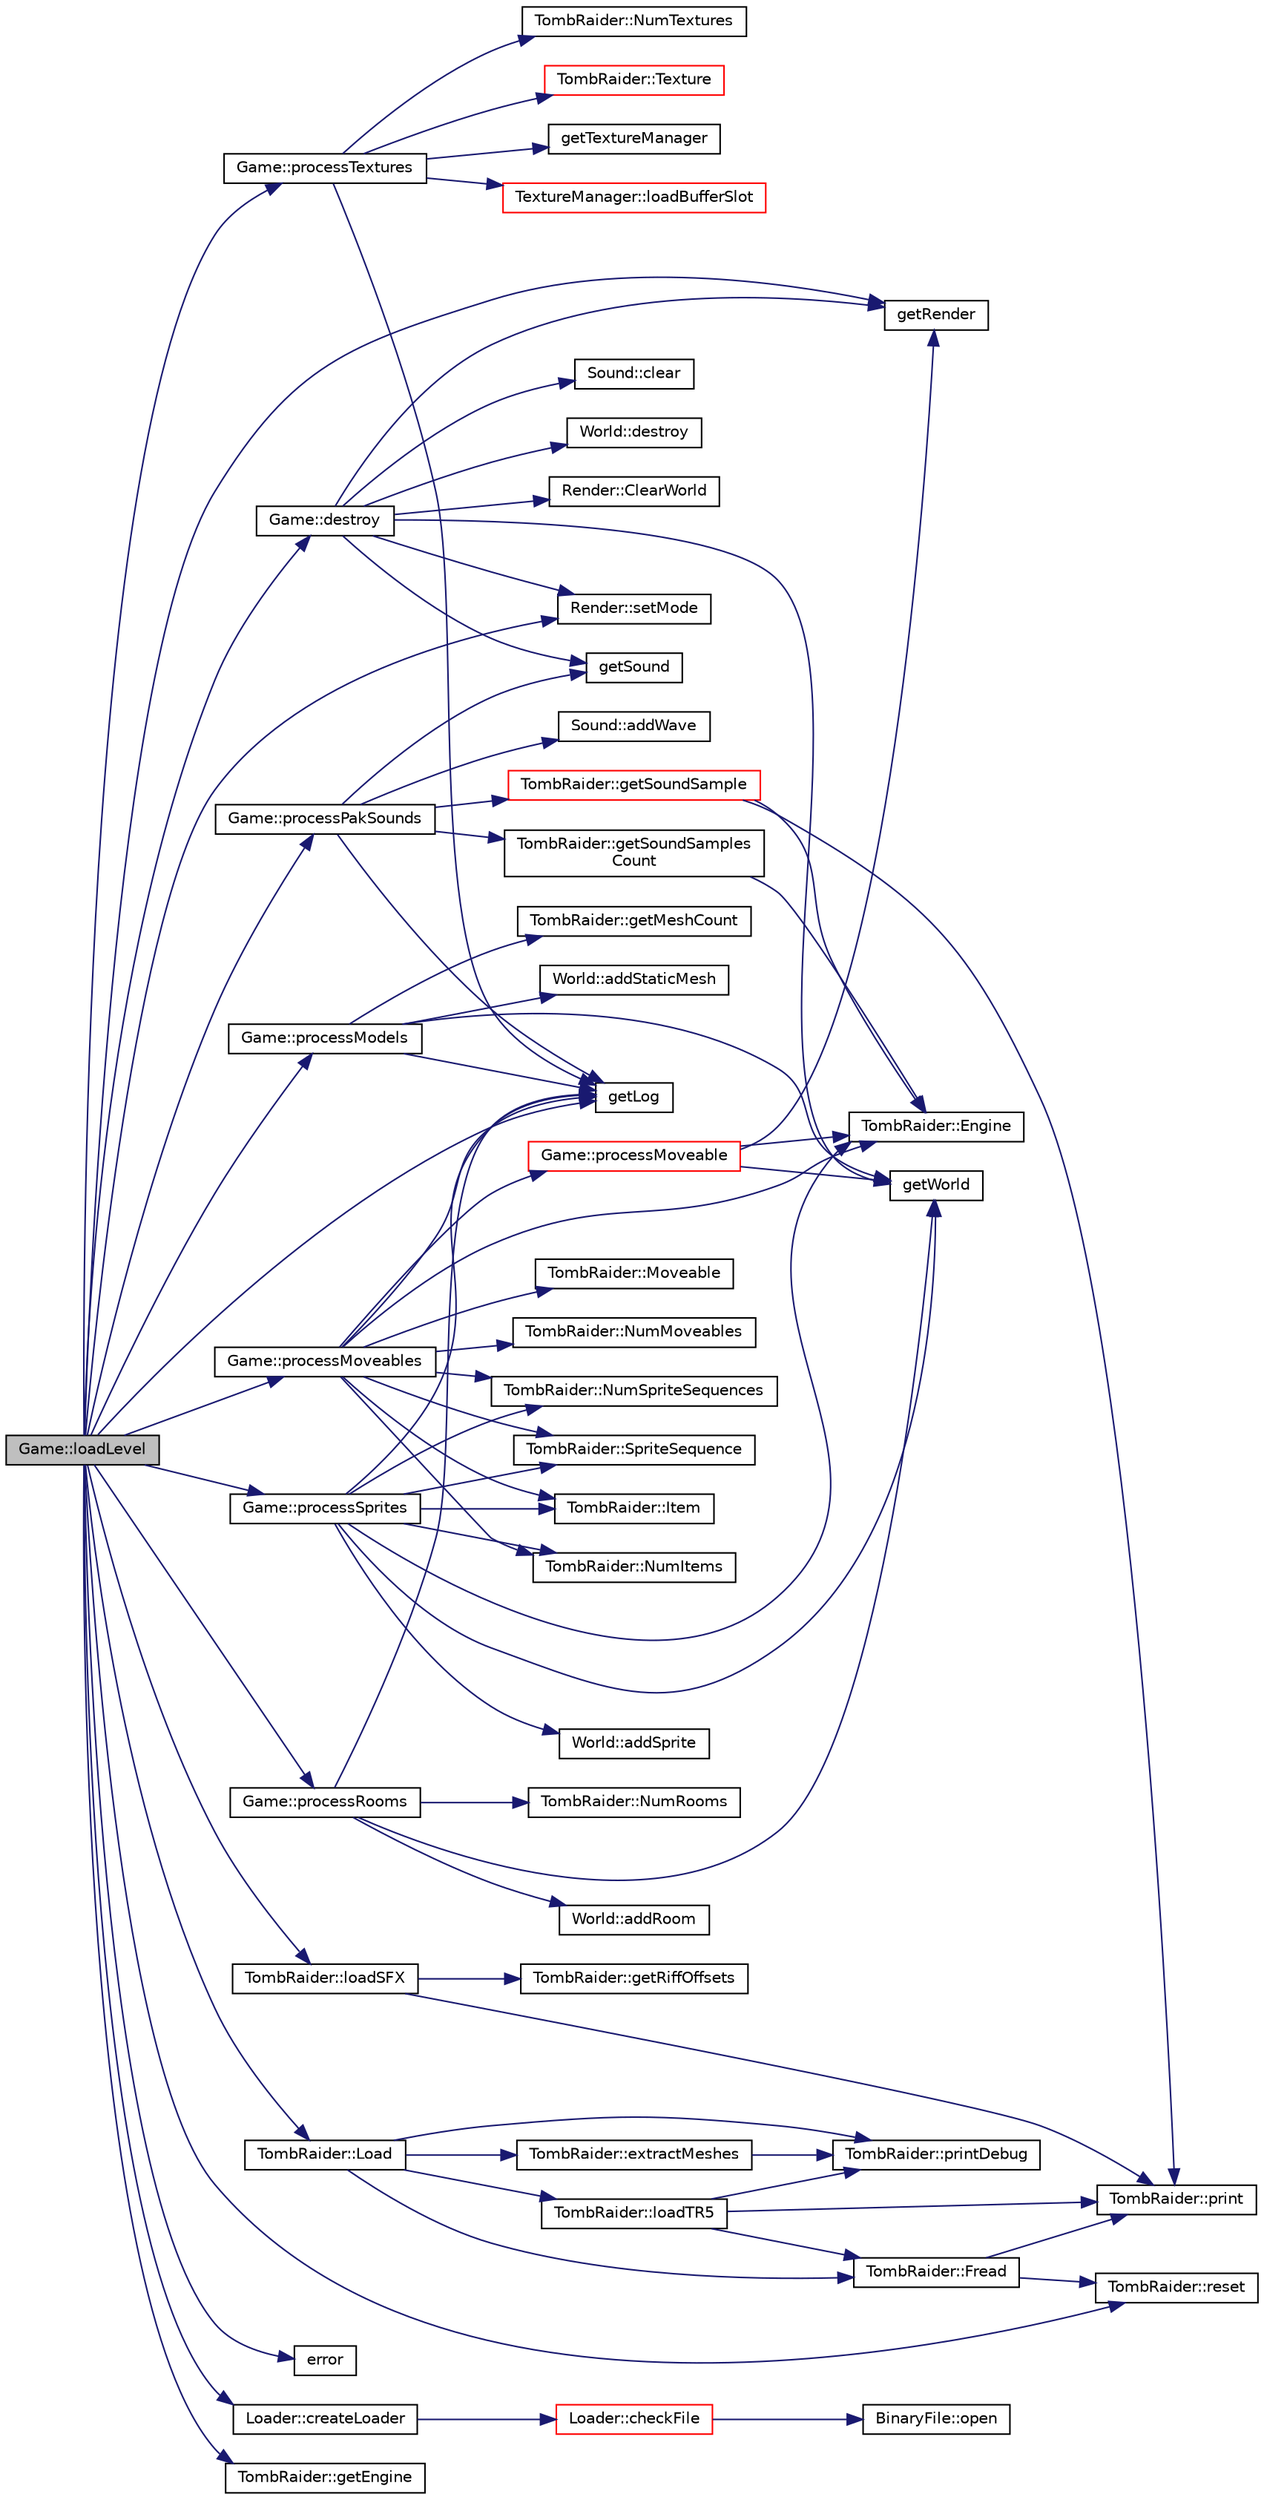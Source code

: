 digraph "Game::loadLevel"
{
 // INTERACTIVE_SVG=YES
  edge [fontname="Helvetica",fontsize="10",labelfontname="Helvetica",labelfontsize="10"];
  node [fontname="Helvetica",fontsize="10",shape=record];
  rankdir="LR";
  Node1 [label="Game::loadLevel",height=0.2,width=0.4,color="black", fillcolor="grey75", style="filled" fontcolor="black"];
  Node1 -> Node2 [color="midnightblue",fontsize="10",style="solid",fontname="Helvetica"];
  Node2 [label="Game::destroy",height=0.2,width=0.4,color="black", fillcolor="white", style="filled",URL="$class_game.html#a9896347cdc3da739d0099fbd7645b796"];
  Node2 -> Node3 [color="midnightblue",fontsize="10",style="solid",fontname="Helvetica"];
  Node3 [label="getRender",height=0.2,width=0.4,color="black", fillcolor="white", style="filled",URL="$_render_8h.html#a812cfcbdabb65847ea87dfed9fafc69d"];
  Node2 -> Node4 [color="midnightblue",fontsize="10",style="solid",fontname="Helvetica"];
  Node4 [label="Render::setMode",height=0.2,width=0.4,color="black", fillcolor="white", style="filled",URL="$class_render.html#aa18327e9b23384b3ccb939a143a4b5c2"];
  Node2 -> Node5 [color="midnightblue",fontsize="10",style="solid",fontname="Helvetica"];
  Node5 [label="getWorld",height=0.2,width=0.4,color="black", fillcolor="white", style="filled",URL="$_world_8h.html#abea1a794341f4259c16d914064e97528"];
  Node2 -> Node6 [color="midnightblue",fontsize="10",style="solid",fontname="Helvetica"];
  Node6 [label="World::destroy",height=0.2,width=0.4,color="black", fillcolor="white", style="filled",URL="$class_world.html#a02d69ed7161ba4b4cb07471eb1bf2ec9",tooltip="Clears all data in world. "];
  Node2 -> Node7 [color="midnightblue",fontsize="10",style="solid",fontname="Helvetica"];
  Node7 [label="Render::ClearWorld",height=0.2,width=0.4,color="black", fillcolor="white", style="filled",URL="$class_render.html#a6b4ecc3f447a33adbd20dd3e4b339130"];
  Node2 -> Node8 [color="midnightblue",fontsize="10",style="solid",fontname="Helvetica"];
  Node8 [label="getSound",height=0.2,width=0.4,color="black", fillcolor="white", style="filled",URL="$_sound_8h.html#a0aafbf3a7424dbaa94d85640abc6c25e"];
  Node2 -> Node9 [color="midnightblue",fontsize="10",style="solid",fontname="Helvetica"];
  Node9 [label="Sound::clear",height=0.2,width=0.4,color="black", fillcolor="white", style="filled",URL="$class_sound.html#a3703ca3354dec4de922240455987aff3",tooltip="Remove all loaded sounds. "];
  Node1 -> Node10 [color="midnightblue",fontsize="10",style="solid",fontname="Helvetica"];
  Node10 [label="getLog",height=0.2,width=0.4,color="black", fillcolor="white", style="filled",URL="$_log_8h.html#aa2f604b13755d77658307017af86624a"];
  Node1 -> Node11 [color="midnightblue",fontsize="10",style="solid",fontname="Helvetica"];
  Node11 [label="error",height=0.2,width=0.4,color="black", fillcolor="white", style="filled",URL="$commander_8c.html#a9a17d0c19f2fb4ee55752f4b6840331e"];
  Node1 -> Node12 [color="midnightblue",fontsize="10",style="solid",fontname="Helvetica"];
  Node12 [label="Loader::createLoader",height=0.2,width=0.4,color="black", fillcolor="white", style="filled",URL="$class_loader.html#aad41b5f79ead0d793c74f4d22c46ef09"];
  Node12 -> Node13 [color="midnightblue",fontsize="10",style="solid",fontname="Helvetica"];
  Node13 [label="Loader::checkFile",height=0.2,width=0.4,color="red", fillcolor="white", style="filled",URL="$class_loader.html#a446e74237994f200e445b5905f42ad32"];
  Node13 -> Node14 [color="midnightblue",fontsize="10",style="solid",fontname="Helvetica"];
  Node14 [label="BinaryFile::open",height=0.2,width=0.4,color="black", fillcolor="white", style="filled",URL="$class_binary_file.html#a04c6be604a7542dc24628052e6c56a5d"];
  Node1 -> Node15 [color="midnightblue",fontsize="10",style="solid",fontname="Helvetica"];
  Node15 [label="TombRaider::Load",height=0.2,width=0.4,color="black", fillcolor="white", style="filled",URL="$class_tomb_raider.html#ab102c2f3f6e620a7ec2845f95c4fb589",tooltip="Loads TombRaider 1-5 pak into memory and does some processing. "];
  Node15 -> Node16 [color="midnightblue",fontsize="10",style="solid",fontname="Helvetica"];
  Node16 [label="TombRaider::Fread",height=0.2,width=0.4,color="black", fillcolor="white", style="filled",URL="$class_tomb_raider.html#a1ad7e8d383c430839d106d510b5b465a"];
  Node16 -> Node17 [color="midnightblue",fontsize="10",style="solid",fontname="Helvetica"];
  Node17 [label="TombRaider::print",height=0.2,width=0.4,color="black", fillcolor="white", style="filled",URL="$class_tomb_raider.html#a0789f85ca23981025700c29214cfa8f3"];
  Node16 -> Node18 [color="midnightblue",fontsize="10",style="solid",fontname="Helvetica"];
  Node18 [label="TombRaider::reset",height=0.2,width=0.4,color="black", fillcolor="white", style="filled",URL="$class_tomb_raider.html#a2aa2d3c97b5f39f058241f8ae78177b2"];
  Node15 -> Node19 [color="midnightblue",fontsize="10",style="solid",fontname="Helvetica"];
  Node19 [label="TombRaider::printDebug",height=0.2,width=0.4,color="black", fillcolor="white", style="filled",URL="$class_tomb_raider.html#a4d181c429dc4bdd143c836107db5be85"];
  Node15 -> Node20 [color="midnightblue",fontsize="10",style="solid",fontname="Helvetica"];
  Node20 [label="TombRaider::loadTR5",height=0.2,width=0.4,color="black", fillcolor="white", style="filled",URL="$class_tomb_raider.html#a5c0b1eeab5c4789c4995056d364a6be2",tooltip="Loads a TR5 pak into memory. "];
  Node20 -> Node19 [color="midnightblue",fontsize="10",style="solid",fontname="Helvetica"];
  Node20 -> Node16 [color="midnightblue",fontsize="10",style="solid",fontname="Helvetica"];
  Node20 -> Node17 [color="midnightblue",fontsize="10",style="solid",fontname="Helvetica"];
  Node15 -> Node21 [color="midnightblue",fontsize="10",style="solid",fontname="Helvetica"];
  Node21 [label="TombRaider::extractMeshes",height=0.2,width=0.4,color="black", fillcolor="white", style="filled",URL="$class_tomb_raider.html#a6972a37348fb59f3e2eb5a89c419bda4"];
  Node21 -> Node19 [color="midnightblue",fontsize="10",style="solid",fontname="Helvetica"];
  Node1 -> Node22 [color="midnightblue",fontsize="10",style="solid",fontname="Helvetica"];
  Node22 [label="TombRaider::getEngine",height=0.2,width=0.4,color="black", fillcolor="white", style="filled",URL="$class_tomb_raider.html#aa1e99a78b665bffcae493b2a6ace0911"];
  Node1 -> Node23 [color="midnightblue",fontsize="10",style="solid",fontname="Helvetica"];
  Node23 [label="TombRaider::loadSFX",height=0.2,width=0.4,color="black", fillcolor="white", style="filled",URL="$class_tomb_raider.html#a49dc00ea1b341e770c794bed2899e5ce",tooltip="Load an external sound pak for TR2 and TR3. "];
  Node23 -> Node24 [color="midnightblue",fontsize="10",style="solid",fontname="Helvetica"];
  Node24 [label="TombRaider::getRiffOffsets",height=0.2,width=0.4,color="black", fillcolor="white", style="filled",URL="$class_tomb_raider.html#a95b8244b7847baca00172b0e28f626e9",tooltip="Get an array of offsets for a contiguous RIFF data stream in chunks. "];
  Node23 -> Node17 [color="midnightblue",fontsize="10",style="solid",fontname="Helvetica"];
  Node1 -> Node25 [color="midnightblue",fontsize="10",style="solid",fontname="Helvetica"];
  Node25 [label="Game::processTextures",height=0.2,width=0.4,color="black", fillcolor="white", style="filled",URL="$class_game.html#ac81ed6d8c4859473065b36375a9d12ca"];
  Node25 -> Node26 [color="midnightblue",fontsize="10",style="solid",fontname="Helvetica"];
  Node26 [label="TombRaider::NumTextures",height=0.2,width=0.4,color="black", fillcolor="white", style="filled",URL="$class_tomb_raider.html#a87812c99ac732a78c0584c2e08c11585"];
  Node25 -> Node27 [color="midnightblue",fontsize="10",style="solid",fontname="Helvetica"];
  Node27 [label="TombRaider::Texture",height=0.2,width=0.4,color="red", fillcolor="white", style="filled",URL="$class_tomb_raider.html#a26d2dc7e32ee92ac70c28d66a112fd72",tooltip="Get copies of texture and it&#39;s bumpmap. "];
  Node25 -> Node28 [color="midnightblue",fontsize="10",style="solid",fontname="Helvetica"];
  Node28 [label="getTextureManager",height=0.2,width=0.4,color="black", fillcolor="white", style="filled",URL="$_texture_manager_8h.html#aee30c1bb50e324175753719cc70c7281"];
  Node25 -> Node29 [color="midnightblue",fontsize="10",style="solid",fontname="Helvetica"];
  Node29 [label="TextureManager::loadBufferSlot",height=0.2,width=0.4,color="red", fillcolor="white", style="filled",URL="$class_texture_manager.html#ad479756ff08f61f6dde8679601ddae67",tooltip="Loads Buffer as texture. "];
  Node25 -> Node10 [color="midnightblue",fontsize="10",style="solid",fontname="Helvetica"];
  Node1 -> Node30 [color="midnightblue",fontsize="10",style="solid",fontname="Helvetica"];
  Node30 [label="Game::processRooms",height=0.2,width=0.4,color="black", fillcolor="white", style="filled",URL="$class_game.html#a6fd0461177184c291f89d1c917ddf9ec"];
  Node30 -> Node31 [color="midnightblue",fontsize="10",style="solid",fontname="Helvetica"];
  Node31 [label="TombRaider::NumRooms",height=0.2,width=0.4,color="black", fillcolor="white", style="filled",URL="$class_tomb_raider.html#ad80e583777f27babc719dafeffa8c907"];
  Node30 -> Node5 [color="midnightblue",fontsize="10",style="solid",fontname="Helvetica"];
  Node30 -> Node32 [color="midnightblue",fontsize="10",style="solid",fontname="Helvetica"];
  Node32 [label="World::addRoom",height=0.2,width=0.4,color="black", fillcolor="white", style="filled",URL="$class_world.html#ac5bdff8816cc1162a86e56282b8e00bc"];
  Node30 -> Node10 [color="midnightblue",fontsize="10",style="solid",fontname="Helvetica"];
  Node1 -> Node33 [color="midnightblue",fontsize="10",style="solid",fontname="Helvetica"];
  Node33 [label="Game::processModels",height=0.2,width=0.4,color="black", fillcolor="white", style="filled",URL="$class_game.html#a540e9c20773493b7dfd6e494065d826b"];
  Node33 -> Node34 [color="midnightblue",fontsize="10",style="solid",fontname="Helvetica"];
  Node34 [label="TombRaider::getMeshCount",height=0.2,width=0.4,color="black", fillcolor="white", style="filled",URL="$class_tomb_raider.html#a2d7ce61391e8e11331abb6db883ae35e",tooltip="Get SIGNED mesh count (TR encoded &lt; 0 errors) "];
  Node33 -> Node5 [color="midnightblue",fontsize="10",style="solid",fontname="Helvetica"];
  Node33 -> Node35 [color="midnightblue",fontsize="10",style="solid",fontname="Helvetica"];
  Node35 [label="World::addStaticMesh",height=0.2,width=0.4,color="black", fillcolor="white", style="filled",URL="$class_world.html#af7b1f95dab4306ff1916aa34ca8f19a2"];
  Node33 -> Node10 [color="midnightblue",fontsize="10",style="solid",fontname="Helvetica"];
  Node1 -> Node36 [color="midnightblue",fontsize="10",style="solid",fontname="Helvetica"];
  Node36 [label="Game::processSprites",height=0.2,width=0.4,color="black", fillcolor="white", style="filled",URL="$class_game.html#a0ebd881543d2be2b4432c13063d36a84"];
  Node36 -> Node37 [color="midnightblue",fontsize="10",style="solid",fontname="Helvetica"];
  Node37 [label="TombRaider::NumItems",height=0.2,width=0.4,color="black", fillcolor="white", style="filled",URL="$class_tomb_raider.html#a0cac42cf9c0c64165728f3d397d1fd14"];
  Node36 -> Node38 [color="midnightblue",fontsize="10",style="solid",fontname="Helvetica"];
  Node38 [label="TombRaider::Engine",height=0.2,width=0.4,color="black", fillcolor="white", style="filled",URL="$class_tomb_raider.html#aa020667e2394f5c3a8173ee0231ef0fb"];
  Node36 -> Node39 [color="midnightblue",fontsize="10",style="solid",fontname="Helvetica"];
  Node39 [label="TombRaider::Item",height=0.2,width=0.4,color="black", fillcolor="white", style="filled",URL="$class_tomb_raider.html#a658c818d556c4f8fe0a5214d1b95eacf"];
  Node36 -> Node40 [color="midnightblue",fontsize="10",style="solid",fontname="Helvetica"];
  Node40 [label="TombRaider::NumSpriteSequences",height=0.2,width=0.4,color="black", fillcolor="white", style="filled",URL="$class_tomb_raider.html#a6ea5c5a13f452cfbeb12c1d7a3dd6684"];
  Node36 -> Node41 [color="midnightblue",fontsize="10",style="solid",fontname="Helvetica"];
  Node41 [label="TombRaider::SpriteSequence",height=0.2,width=0.4,color="black", fillcolor="white", style="filled",URL="$class_tomb_raider.html#ad20a248ea66fba4ce10454a41bc2a17a"];
  Node36 -> Node5 [color="midnightblue",fontsize="10",style="solid",fontname="Helvetica"];
  Node36 -> Node42 [color="midnightblue",fontsize="10",style="solid",fontname="Helvetica"];
  Node42 [label="World::addSprite",height=0.2,width=0.4,color="black", fillcolor="white", style="filled",URL="$class_world.html#a60d5fe41cc04548b96e93ff377ac6839"];
  Node36 -> Node10 [color="midnightblue",fontsize="10",style="solid",fontname="Helvetica"];
  Node1 -> Node43 [color="midnightblue",fontsize="10",style="solid",fontname="Helvetica"];
  Node43 [label="Game::processMoveables",height=0.2,width=0.4,color="black", fillcolor="white", style="filled",URL="$class_game.html#a12754fc035b3671849e6a2337c1b1841"];
  Node43 -> Node44 [color="midnightblue",fontsize="10",style="solid",fontname="Helvetica"];
  Node44 [label="TombRaider::Moveable",height=0.2,width=0.4,color="black", fillcolor="white", style="filled",URL="$class_tomb_raider.html#ad5961d00ab45a7d92c79062a0e4fff35"];
  Node43 -> Node39 [color="midnightblue",fontsize="10",style="solid",fontname="Helvetica"];
  Node43 -> Node41 [color="midnightblue",fontsize="10",style="solid",fontname="Helvetica"];
  Node43 -> Node37 [color="midnightblue",fontsize="10",style="solid",fontname="Helvetica"];
  Node43 -> Node38 [color="midnightblue",fontsize="10",style="solid",fontname="Helvetica"];
  Node43 -> Node40 [color="midnightblue",fontsize="10",style="solid",fontname="Helvetica"];
  Node43 -> Node45 [color="midnightblue",fontsize="10",style="solid",fontname="Helvetica"];
  Node45 [label="TombRaider::NumMoveables",height=0.2,width=0.4,color="black", fillcolor="white", style="filled",URL="$class_tomb_raider.html#aeffdfa521d80639f427e3ceea395c9c3"];
  Node43 -> Node46 [color="midnightblue",fontsize="10",style="solid",fontname="Helvetica"];
  Node46 [label="Game::processMoveable",height=0.2,width=0.4,color="red", fillcolor="white", style="filled",URL="$class_game.html#a157070b2fbcc214ee3ed5bb2e723a6ac"];
  Node46 -> Node5 [color="midnightblue",fontsize="10",style="solid",fontname="Helvetica"];
  Node46 -> Node3 [color="midnightblue",fontsize="10",style="solid",fontname="Helvetica"];
  Node46 -> Node38 [color="midnightblue",fontsize="10",style="solid",fontname="Helvetica"];
  Node43 -> Node10 [color="midnightblue",fontsize="10",style="solid",fontname="Helvetica"];
  Node1 -> Node47 [color="midnightblue",fontsize="10",style="solid",fontname="Helvetica"];
  Node47 [label="Game::processPakSounds",height=0.2,width=0.4,color="black", fillcolor="white", style="filled",URL="$class_game.html#aa7dd2ad73c9a69fc670180d6f01f9110"];
  Node47 -> Node48 [color="midnightblue",fontsize="10",style="solid",fontname="Helvetica"];
  Node48 [label="TombRaider::getSoundSamples\lCount",height=0.2,width=0.4,color="black", fillcolor="white", style="filled",URL="$class_tomb_raider.html#adc75cf7e49ba1b02cec58e769c81ed6b",tooltip="Get number of loaded sound samples. "];
  Node48 -> Node38 [color="midnightblue",fontsize="10",style="solid",fontname="Helvetica"];
  Node47 -> Node49 [color="midnightblue",fontsize="10",style="solid",fontname="Helvetica"];
  Node49 [label="TombRaider::getSoundSample",height=0.2,width=0.4,color="red", fillcolor="white", style="filled",URL="$class_tomb_raider.html#a0b3a626ab515ed4ec77941f31053b5a7",tooltip="Get a copy of a sound sample and its byte size. "];
  Node49 -> Node38 [color="midnightblue",fontsize="10",style="solid",fontname="Helvetica"];
  Node49 -> Node17 [color="midnightblue",fontsize="10",style="solid",fontname="Helvetica"];
  Node47 -> Node8 [color="midnightblue",fontsize="10",style="solid",fontname="Helvetica"];
  Node47 -> Node50 [color="midnightblue",fontsize="10",style="solid",fontname="Helvetica"];
  Node50 [label="Sound::addWave",height=0.2,width=0.4,color="black", fillcolor="white", style="filled",URL="$class_sound.html#a2aad7480366f3e37b37cd96726d2bf86",tooltip="Load wav file from buffer. "];
  Node47 -> Node10 [color="midnightblue",fontsize="10",style="solid",fontname="Helvetica"];
  Node1 -> Node18 [color="midnightblue",fontsize="10",style="solid",fontname="Helvetica"];
  Node1 -> Node3 [color="midnightblue",fontsize="10",style="solid",fontname="Helvetica"];
  Node1 -> Node4 [color="midnightblue",fontsize="10",style="solid",fontname="Helvetica"];
}
